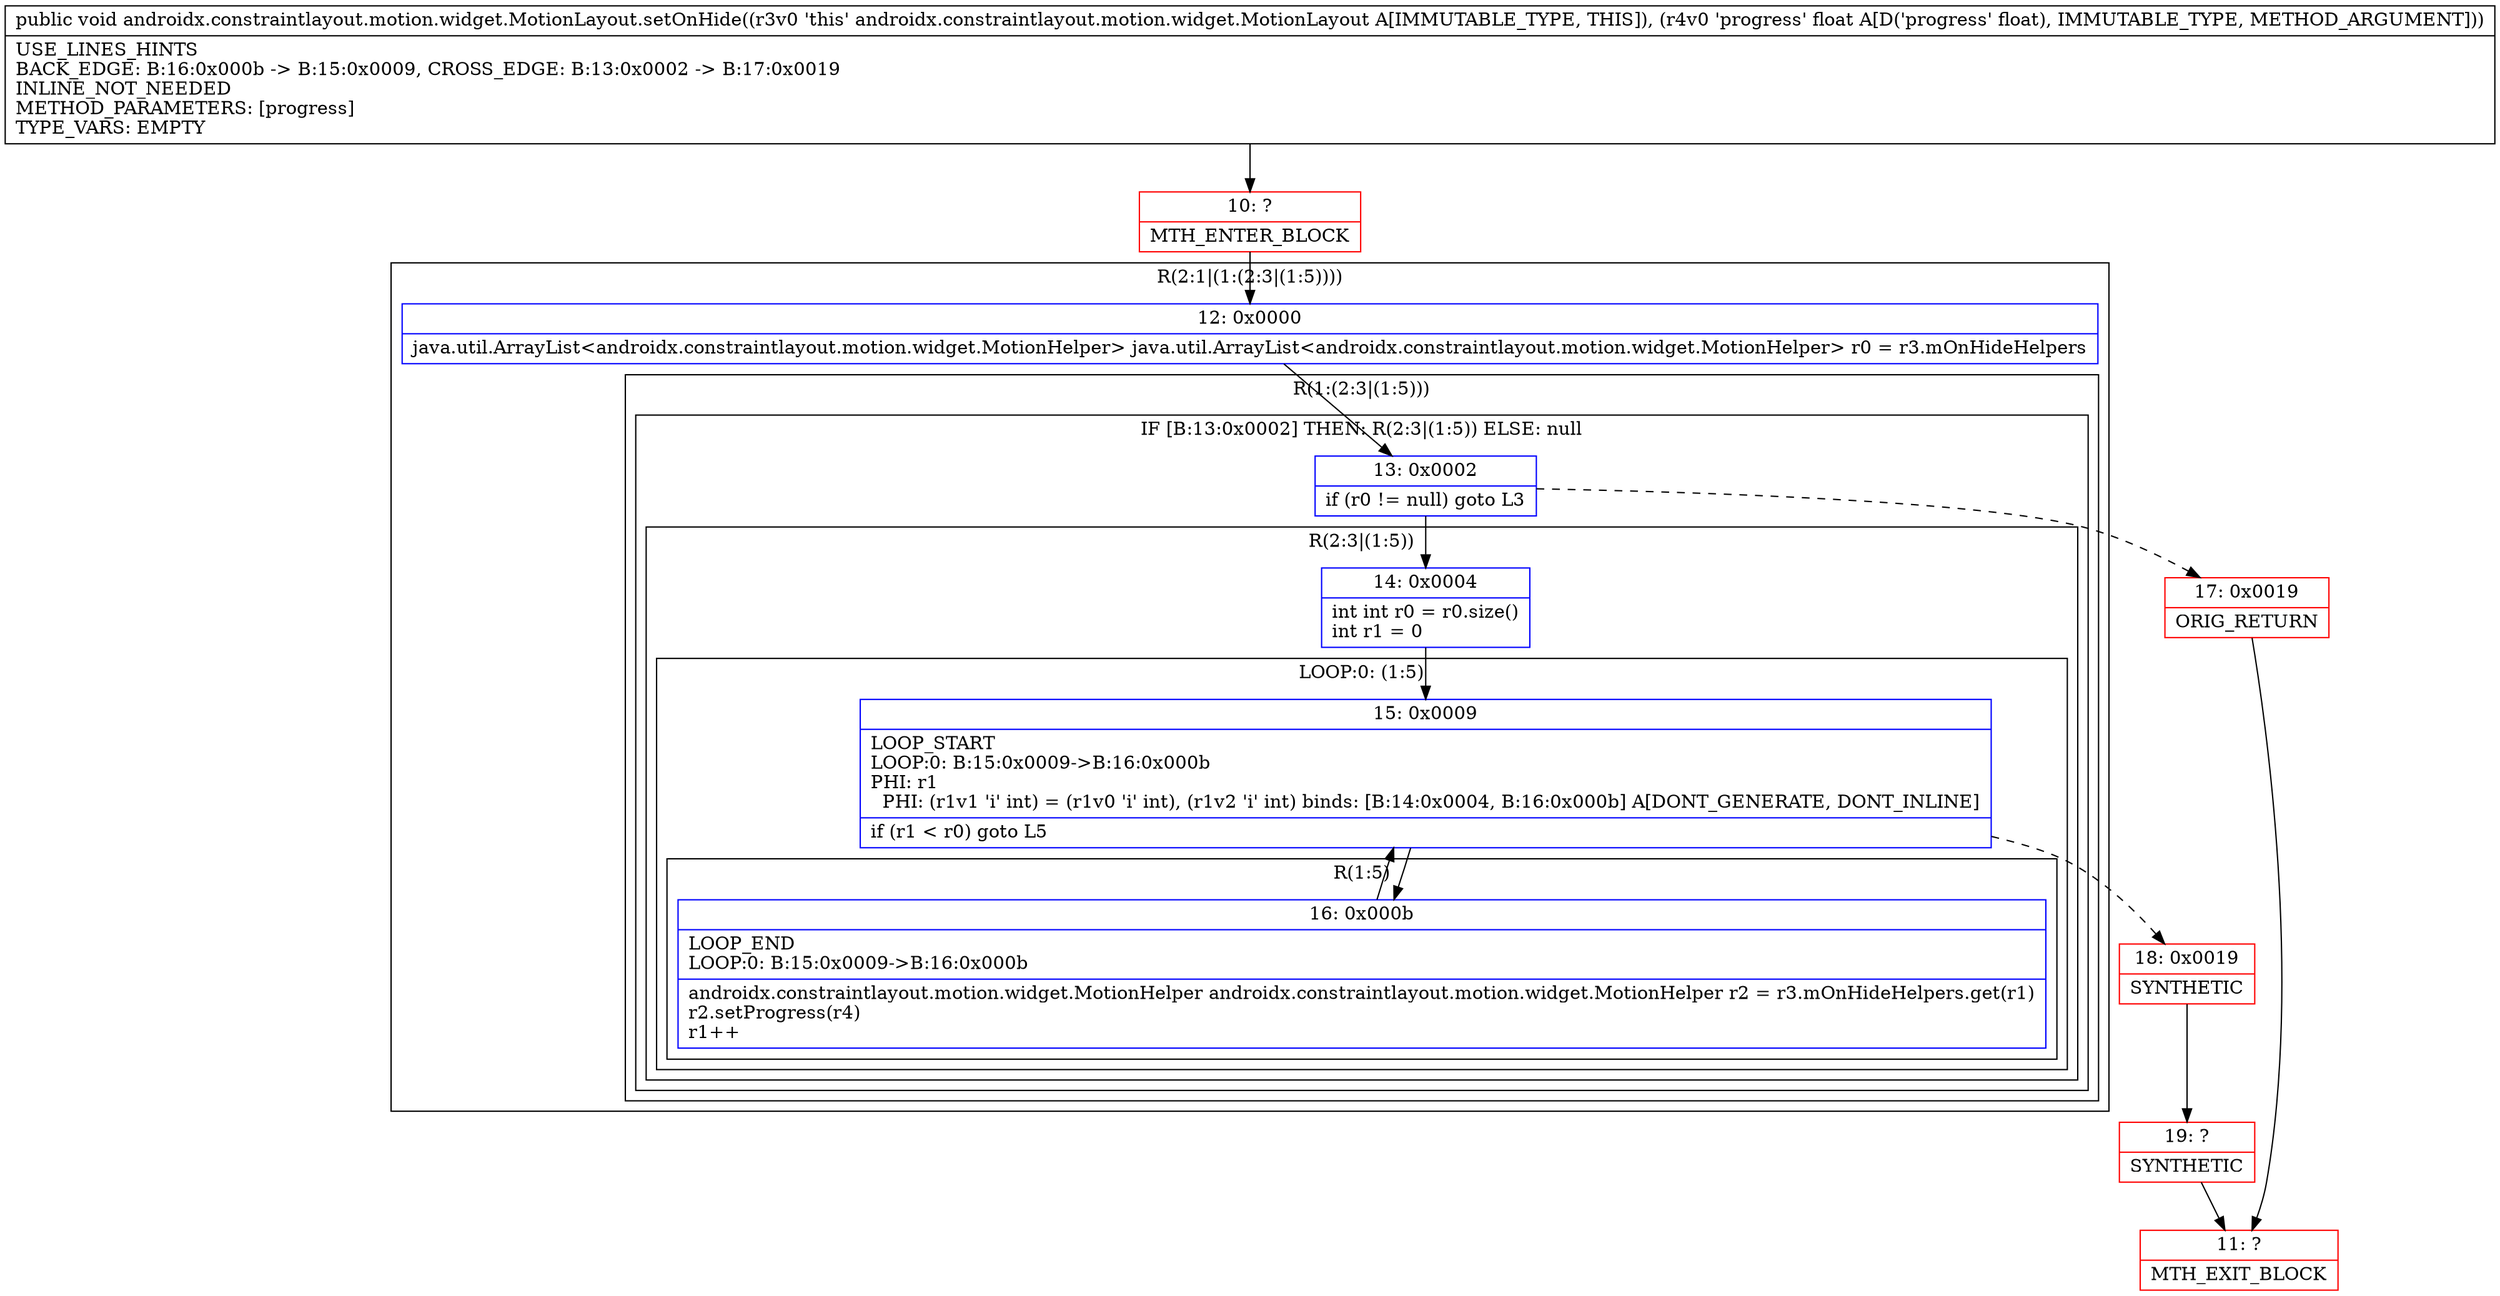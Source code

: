 digraph "CFG forandroidx.constraintlayout.motion.widget.MotionLayout.setOnHide(F)V" {
subgraph cluster_Region_1630935696 {
label = "R(2:1|(1:(2:3|(1:5))))";
node [shape=record,color=blue];
Node_12 [shape=record,label="{12\:\ 0x0000|java.util.ArrayList\<androidx.constraintlayout.motion.widget.MotionHelper\> java.util.ArrayList\<androidx.constraintlayout.motion.widget.MotionHelper\> r0 = r3.mOnHideHelpers\l}"];
subgraph cluster_Region_355391234 {
label = "R(1:(2:3|(1:5)))";
node [shape=record,color=blue];
subgraph cluster_IfRegion_999608929 {
label = "IF [B:13:0x0002] THEN: R(2:3|(1:5)) ELSE: null";
node [shape=record,color=blue];
Node_13 [shape=record,label="{13\:\ 0x0002|if (r0 != null) goto L3\l}"];
subgraph cluster_Region_2025020838 {
label = "R(2:3|(1:5))";
node [shape=record,color=blue];
Node_14 [shape=record,label="{14\:\ 0x0004|int int r0 = r0.size()\lint r1 = 0\l}"];
subgraph cluster_LoopRegion_127074418 {
label = "LOOP:0: (1:5)";
node [shape=record,color=blue];
Node_15 [shape=record,label="{15\:\ 0x0009|LOOP_START\lLOOP:0: B:15:0x0009\-\>B:16:0x000b\lPHI: r1 \l  PHI: (r1v1 'i' int) = (r1v0 'i' int), (r1v2 'i' int) binds: [B:14:0x0004, B:16:0x000b] A[DONT_GENERATE, DONT_INLINE]\l|if (r1 \< r0) goto L5\l}"];
subgraph cluster_Region_1453353098 {
label = "R(1:5)";
node [shape=record,color=blue];
Node_16 [shape=record,label="{16\:\ 0x000b|LOOP_END\lLOOP:0: B:15:0x0009\-\>B:16:0x000b\l|androidx.constraintlayout.motion.widget.MotionHelper androidx.constraintlayout.motion.widget.MotionHelper r2 = r3.mOnHideHelpers.get(r1)\lr2.setProgress(r4)\lr1++\l}"];
}
}
}
}
}
}
Node_10 [shape=record,color=red,label="{10\:\ ?|MTH_ENTER_BLOCK\l}"];
Node_18 [shape=record,color=red,label="{18\:\ 0x0019|SYNTHETIC\l}"];
Node_19 [shape=record,color=red,label="{19\:\ ?|SYNTHETIC\l}"];
Node_11 [shape=record,color=red,label="{11\:\ ?|MTH_EXIT_BLOCK\l}"];
Node_17 [shape=record,color=red,label="{17\:\ 0x0019|ORIG_RETURN\l}"];
MethodNode[shape=record,label="{public void androidx.constraintlayout.motion.widget.MotionLayout.setOnHide((r3v0 'this' androidx.constraintlayout.motion.widget.MotionLayout A[IMMUTABLE_TYPE, THIS]), (r4v0 'progress' float A[D('progress' float), IMMUTABLE_TYPE, METHOD_ARGUMENT]))  | USE_LINES_HINTS\lBACK_EDGE: B:16:0x000b \-\> B:15:0x0009, CROSS_EDGE: B:13:0x0002 \-\> B:17:0x0019\lINLINE_NOT_NEEDED\lMETHOD_PARAMETERS: [progress]\lTYPE_VARS: EMPTY\l}"];
MethodNode -> Node_10;Node_12 -> Node_13;
Node_13 -> Node_14;
Node_13 -> Node_17[style=dashed];
Node_14 -> Node_15;
Node_15 -> Node_16;
Node_15 -> Node_18[style=dashed];
Node_16 -> Node_15;
Node_10 -> Node_12;
Node_18 -> Node_19;
Node_19 -> Node_11;
Node_17 -> Node_11;
}

